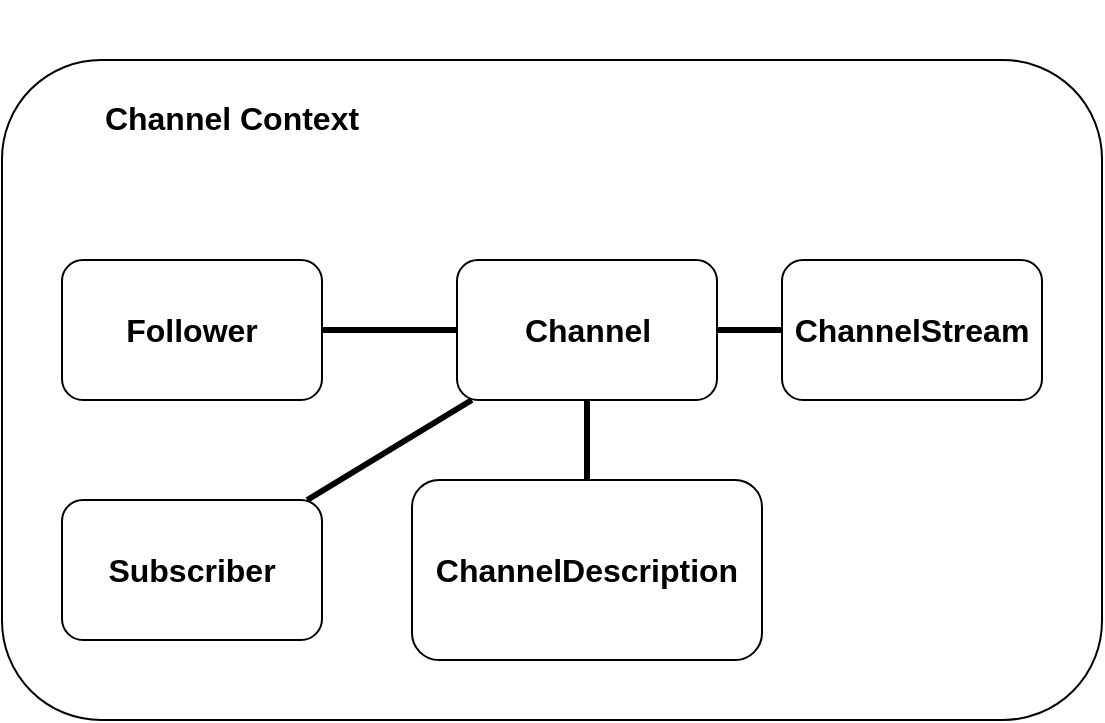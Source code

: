 <mxfile>
    <diagram id="_NiuC_yrdkO8kt6QhC4k" name="V1">
        <mxGraphModel dx="652" dy="633" grid="1" gridSize="10" guides="1" tooltips="1" connect="1" arrows="1" fold="1" page="1" pageScale="1" pageWidth="850" pageHeight="1100" math="0" shadow="0">
            <root>
                <mxCell id="0"/>
                <mxCell id="1" parent="0"/>
                <mxCell id="-JBojq7FPXSVw2BBmTVK-1" value="" style="group" parent="1" vertex="1" connectable="0">
                    <mxGeometry x="210" y="110" width="550" height="360" as="geometry"/>
                </mxCell>
                <mxCell id="-JBojq7FPXSVw2BBmTVK-2" value="" style="rounded=1;whiteSpace=wrap;html=1;fontSize=14;container=0;" parent="-JBojq7FPXSVw2BBmTVK-1" vertex="1">
                    <mxGeometry y="30" width="550" height="330" as="geometry"/>
                </mxCell>
                <mxCell id="-JBojq7FPXSVw2BBmTVK-3" value="&lt;font style=&quot;font-size: 16px;&quot;&gt;&lt;b&gt;Channel Context&lt;/b&gt;&lt;/font&gt;" style="text;html=1;strokeColor=none;fillColor=none;align=center;verticalAlign=middle;whiteSpace=wrap;rounded=0;fontSize=14;container=0;" parent="-JBojq7FPXSVw2BBmTVK-1" vertex="1">
                    <mxGeometry x="15" y="44" width="200" height="30" as="geometry"/>
                </mxCell>
                <mxCell id="-JBojq7FPXSVw2BBmTVK-4" value="&lt;font color=&quot;#000000&quot;&gt;&lt;b&gt;Channel&lt;/b&gt;&lt;/font&gt;" style="rounded=1;whiteSpace=wrap;html=1;fontSize=16;fontColor=#FFFFFF;" parent="-JBojq7FPXSVw2BBmTVK-1" vertex="1">
                    <mxGeometry x="227.5" y="130" width="130" height="70" as="geometry"/>
                </mxCell>
                <mxCell id="-JBojq7FPXSVw2BBmTVK-5" value="&lt;font color=&quot;#000000&quot;&gt;&lt;b&gt;ChannelStream&lt;/b&gt;&lt;/font&gt;" style="rounded=1;whiteSpace=wrap;html=1;fontSize=16;fontColor=#FFFFFF;" parent="-JBojq7FPXSVw2BBmTVK-1" vertex="1">
                    <mxGeometry x="390" y="130" width="130" height="70" as="geometry"/>
                </mxCell>
                <mxCell id="-JBojq7FPXSVw2BBmTVK-6" style="edgeStyle=none;html=1;strokeColor=default;strokeWidth=3;fontSize=16;fontColor=#000000;endArrow=none;endFill=0;" parent="-JBojq7FPXSVw2BBmTVK-1" source="-JBojq7FPXSVw2BBmTVK-4" target="-JBojq7FPXSVw2BBmTVK-5" edge="1">
                    <mxGeometry relative="1" as="geometry"/>
                </mxCell>
                <mxCell id="-JBojq7FPXSVw2BBmTVK-7" value="&lt;font color=&quot;#000000&quot;&gt;&lt;b&gt;ChannelDescription&lt;/b&gt;&lt;/font&gt;" style="rounded=1;whiteSpace=wrap;html=1;fontSize=16;fontColor=#FFFFFF;" parent="-JBojq7FPXSVw2BBmTVK-1" vertex="1">
                    <mxGeometry x="205" y="240" width="175" height="90" as="geometry"/>
                </mxCell>
                <mxCell id="-JBojq7FPXSVw2BBmTVK-8" style="edgeStyle=none;html=1;strokeColor=default;strokeWidth=3;fontSize=16;fontColor=#000000;endArrow=none;endFill=0;" parent="-JBojq7FPXSVw2BBmTVK-1" source="-JBojq7FPXSVw2BBmTVK-4" target="-JBojq7FPXSVw2BBmTVK-7" edge="1">
                    <mxGeometry relative="1" as="geometry"/>
                </mxCell>
                <mxCell id="-JBojq7FPXSVw2BBmTVK-9" value="&lt;font color=&quot;#000000&quot;&gt;&lt;b&gt;Follower&lt;/b&gt;&lt;/font&gt;" style="rounded=1;whiteSpace=wrap;html=1;fontSize=16;fontColor=#FFFFFF;" parent="-JBojq7FPXSVw2BBmTVK-1" vertex="1">
                    <mxGeometry x="30" y="130" width="130" height="70" as="geometry"/>
                </mxCell>
                <mxCell id="-JBojq7FPXSVw2BBmTVK-10" style="edgeStyle=none;html=1;strokeColor=default;strokeWidth=3;fontSize=16;fontColor=#000000;endArrow=none;endFill=0;" parent="-JBojq7FPXSVw2BBmTVK-1" source="-JBojq7FPXSVw2BBmTVK-4" target="-JBojq7FPXSVw2BBmTVK-9" edge="1">
                    <mxGeometry relative="1" as="geometry"/>
                </mxCell>
                <mxCell id="-JBojq7FPXSVw2BBmTVK-11" value="&lt;font color=&quot;#000000&quot;&gt;&lt;b&gt;Subscriber&lt;/b&gt;&lt;/font&gt;" style="rounded=1;whiteSpace=wrap;html=1;fontSize=16;fontColor=#FFFFFF;" parent="-JBojq7FPXSVw2BBmTVK-1" vertex="1">
                    <mxGeometry x="30" y="250" width="130" height="70" as="geometry"/>
                </mxCell>
                <mxCell id="-JBojq7FPXSVw2BBmTVK-12" style="edgeStyle=none;html=1;strokeColor=default;strokeWidth=3;fontSize=16;fontColor=#000000;endArrow=none;endFill=0;" parent="-JBojq7FPXSVw2BBmTVK-1" source="-JBojq7FPXSVw2BBmTVK-4" target="-JBojq7FPXSVw2BBmTVK-11" edge="1">
                    <mxGeometry relative="1" as="geometry"/>
                </mxCell>
            </root>
        </mxGraphModel>
    </diagram>
    <diagram id="N3MZFxQlsv-xnbAbyV0t" name="event_storming">
        <mxGraphModel dx="1502" dy="1733" grid="1" gridSize="10" guides="1" tooltips="1" connect="1" arrows="1" fold="1" page="1" pageScale="1" pageWidth="850" pageHeight="1100" math="0" shadow="0">
            <root>
                <mxCell id="0"/>
                <mxCell id="1" parent="0"/>
                <mxCell id="lFZYL3ujdIrfbRVy7mhN-54" value="" style="group" parent="1" vertex="1" connectable="0">
                    <mxGeometry x="-70" y="-180" width="780" height="580" as="geometry"/>
                </mxCell>
                <mxCell id="lFZYL3ujdIrfbRVy7mhN-55" value="" style="rounded=1;whiteSpace=wrap;html=1;fontSize=14;" parent="lFZYL3ujdIrfbRVy7mhN-54" vertex="1">
                    <mxGeometry width="780" height="580" as="geometry"/>
                </mxCell>
                <mxCell id="lFZYL3ujdIrfbRVy7mhN-56" value="팔로잉채널" style="fillColor=#FFC82E;strokeColor=none;fontSize=14;" parent="lFZYL3ujdIrfbRVy7mhN-54" vertex="1">
                    <mxGeometry x="491.25" y="150" width="100" height="100" as="geometry"/>
                </mxCell>
                <mxCell id="lFZYL3ujdIrfbRVy7mhN-57" value="회원" style="fillColor=#FFC82E;strokeColor=none;fontSize=14;" parent="lFZYL3ujdIrfbRVy7mhN-54" vertex="1">
                    <mxGeometry x="120" y="155" width="100" height="100" as="geometry"/>
                </mxCell>
                <mxCell id="lFZYL3ujdIrfbRVy7mhN-58" value="회원 가입" style="fillColor=#1EB5BD;strokeColor=none;fontSize=14;" parent="lFZYL3ujdIrfbRVy7mhN-54" vertex="1">
                    <mxGeometry x="60" y="100" width="90" height="90" as="geometry"/>
                </mxCell>
                <mxCell id="lFZYL3ujdIrfbRVy7mhN-59" value="채널 팔로잉됨" style="fillColor=#FFA12D;strokeColor=none;fontSize=14;" parent="lFZYL3ujdIrfbRVy7mhN-54" vertex="1">
                    <mxGeometry x="561.25" y="90" width="100" height="90" as="geometry"/>
                </mxCell>
                <mxCell id="lFZYL3ujdIrfbRVy7mhN-60" value="채널 팔로잉&#10;취소됨" style="fillColor=#FFA12D;strokeColor=none;fontSize=14;" parent="lFZYL3ujdIrfbRVy7mhN-54" vertex="1">
                    <mxGeometry x="561.25" y="220" width="100" height="90" as="geometry"/>
                </mxCell>
                <mxCell id="lFZYL3ujdIrfbRVy7mhN-61" value="회원가입됨" style="fillColor=#FFA12D;strokeColor=none;fontSize=14;" parent="lFZYL3ujdIrfbRVy7mhN-54" vertex="1">
                    <mxGeometry x="190" y="100" width="100" height="90" as="geometry"/>
                </mxCell>
                <mxCell id="lFZYL3ujdIrfbRVy7mhN-62" value="회원" style="fillColor=#FFC82E;strokeColor=none;fontSize=14;" parent="lFZYL3ujdIrfbRVy7mhN-54" vertex="1">
                    <mxGeometry x="40" y="170" width="60" height="70" as="geometry"/>
                </mxCell>
                <mxCell id="lFZYL3ujdIrfbRVy7mhN-63" value="채널 팔로잉" style="fillColor=#1EB5BD;strokeColor=none;fontSize=14;" parent="lFZYL3ujdIrfbRVy7mhN-54" vertex="1">
                    <mxGeometry x="441.25" y="90" width="90" height="90" as="geometry"/>
                </mxCell>
                <mxCell id="lFZYL3ujdIrfbRVy7mhN-64" value="채널 팔로잉 취소" style="fillColor=#1EB5BD;strokeColor=none;fontSize=14;" parent="lFZYL3ujdIrfbRVy7mhN-54" vertex="1">
                    <mxGeometry x="441.25" y="220" width="90" height="90" as="geometry"/>
                </mxCell>
                <mxCell id="lFZYL3ujdIrfbRVy7mhN-65" value="회원" style="fillColor=#FFC82E;strokeColor=none;fontSize=14;" parent="lFZYL3ujdIrfbRVy7mhN-54" vertex="1">
                    <mxGeometry x="408.75" y="170" width="60" height="70" as="geometry"/>
                </mxCell>
                <mxCell id="lFZYL3ujdIrfbRVy7mhN-66" value="&lt;span style=&quot;color: rgb(0, 0, 0); font-family: Helvetica; font-style: normal; font-variant-ligatures: normal; font-variant-caps: normal; letter-spacing: normal; orphans: 2; text-align: center; text-indent: 0px; text-transform: none; widows: 2; word-spacing: 0px; -webkit-text-stroke-width: 0px; background-color: rgb(251, 251, 251); text-decoration-thickness: initial; text-decoration-style: initial; text-decoration-color: initial; float: none; display: inline !important;&quot;&gt;&lt;font style=&quot;font-size: 16px;&quot;&gt;&lt;b&gt;User Context&lt;/b&gt;&lt;/font&gt;&lt;/span&gt;" style="text;whiteSpace=wrap;html=1;fontSize=14;" parent="lFZYL3ujdIrfbRVy7mhN-54" vertex="1">
                    <mxGeometry x="60" y="10" width="160" height="40" as="geometry"/>
                </mxCell>
                <mxCell id="lFZYL3ujdIrfbRVy7mhN-67" value="팔로워&#10;상태 변경" style="fillColor=#83389B;strokeColor=none;fontSize=14;fontStyle=0;fontColor=#FFFFFF;" parent="lFZYL3ujdIrfbRVy7mhN-54" vertex="1">
                    <mxGeometry x="640" y="155" width="90" height="90" as="geometry"/>
                </mxCell>
                <mxCell id="lFZYL3ujdIrfbRVy7mhN-68" value="회원 생성" style="fillColor=#83389B;strokeColor=none;fontSize=14;fontStyle=0;fontColor=#FFFFFF;" parent="lFZYL3ujdIrfbRVy7mhN-54" vertex="1">
                    <mxGeometry x="260" y="165" width="90" height="90" as="geometry"/>
                </mxCell>
                <mxCell id="lFZYL3ujdIrfbRVy7mhN-69" value="구독채널" style="fillColor=#FFC82E;strokeColor=none;fontSize=14;" parent="lFZYL3ujdIrfbRVy7mhN-54" vertex="1">
                    <mxGeometry x="120" y="385" width="100" height="100" as="geometry"/>
                </mxCell>
                <mxCell id="lFZYL3ujdIrfbRVy7mhN-70" value="구독" style="fillColor=#1EB5BD;strokeColor=none;fontSize=14;" parent="lFZYL3ujdIrfbRVy7mhN-54" vertex="1">
                    <mxGeometry x="60" y="330" width="90" height="90" as="geometry"/>
                </mxCell>
                <mxCell id="lFZYL3ujdIrfbRVy7mhN-71" value="구독 취소" style="fillColor=#1EB5BD;strokeColor=none;fontSize=14;" parent="lFZYL3ujdIrfbRVy7mhN-54" vertex="1">
                    <mxGeometry x="60" y="460" width="90" height="90" as="geometry"/>
                </mxCell>
                <mxCell id="lFZYL3ujdIrfbRVy7mhN-72" value="회원" style="fillColor=#FFC82E;strokeColor=none;fontSize=14;" parent="lFZYL3ujdIrfbRVy7mhN-54" vertex="1">
                    <mxGeometry x="40" y="400" width="60" height="70" as="geometry"/>
                </mxCell>
                <mxCell id="lFZYL3ujdIrfbRVy7mhN-73" value="구독 갱신" style="fillColor=#FFA12D;strokeColor=none;fontSize=14;" parent="lFZYL3ujdIrfbRVy7mhN-54" vertex="1">
                    <mxGeometry x="210" y="400" width="70" height="70" as="geometry"/>
                </mxCell>
                <mxCell id="lFZYL3ujdIrfbRVy7mhN-74" value="구독" style="fillColor=#FFA12D;strokeColor=none;fontSize=14;" parent="lFZYL3ujdIrfbRVy7mhN-54" vertex="1">
                    <mxGeometry x="210" y="320" width="70" height="70" as="geometry"/>
                </mxCell>
                <mxCell id="lFZYL3ujdIrfbRVy7mhN-75" value="구독 취소" style="fillColor=#FFA12D;strokeColor=none;fontSize=14;" parent="lFZYL3ujdIrfbRVy7mhN-54" vertex="1">
                    <mxGeometry x="210" y="480" width="70" height="70" as="geometry"/>
                </mxCell>
                <mxCell id="lFZYL3ujdIrfbRVy7mhN-76" value="구독 요청" style="fillColor=#83389B;strokeColor=none;fontSize=14;fontStyle=0;fontColor=#FFFFFF;" parent="lFZYL3ujdIrfbRVy7mhN-54" vertex="1">
                    <mxGeometry x="270" y="380" width="90" height="120" as="geometry"/>
                </mxCell>
                <mxCell id="lFZYL3ujdIrfbRVy7mhN-77" value="회원&#10;구족 정보&#10;갱신" style="fillColor=#83389B;strokeColor=none;fontSize=14;fontStyle=0;fontColor=#FFFFFF;" parent="lFZYL3ujdIrfbRVy7mhN-54" vertex="1">
                    <mxGeometry x="468.75" y="390" width="90" height="90" as="geometry"/>
                </mxCell>
            </root>
        </mxGraphModel>
    </diagram>
    <diagram id="rrRWOHWCN6pNSkYYTB03" name="context_map">
        <mxGraphModel dx="652" dy="1733" grid="1" gridSize="10" guides="1" tooltips="1" connect="1" arrows="1" fold="1" page="1" pageScale="1" pageWidth="850" pageHeight="1100" math="0" shadow="0">
            <root>
                <mxCell id="0"/>
                <mxCell id="1" parent="0"/>
                <mxCell id="gNjFS6LlMgLeSip9vDzk-10" value="" style="group" parent="1" vertex="1" connectable="0">
                    <mxGeometry x="170" y="-155" width="540" height="340" as="geometry"/>
                </mxCell>
                <mxCell id="gNjFS6LlMgLeSip9vDzk-11" value="" style="group" parent="gNjFS6LlMgLeSip9vDzk-10" vertex="1" connectable="0">
                    <mxGeometry width="540" height="335" as="geometry"/>
                </mxCell>
                <mxCell id="gNjFS6LlMgLeSip9vDzk-12" value="" style="rounded=1;whiteSpace=wrap;html=1;fontSize=14;container=0;" parent="gNjFS6LlMgLeSip9vDzk-11" vertex="1">
                    <mxGeometry width="520" height="310" as="geometry"/>
                </mxCell>
                <mxCell id="gNjFS6LlMgLeSip9vDzk-13" value="&lt;span style=&quot;color: rgb(0, 0, 0); font-family: Helvetica; font-style: normal; font-variant-ligatures: normal; font-variant-caps: normal; letter-spacing: normal; orphans: 2; text-align: center; text-indent: 0px; text-transform: none; widows: 2; word-spacing: 0px; -webkit-text-stroke-width: 0px; background-color: rgb(251, 251, 251); text-decoration-thickness: initial; text-decoration-style: initial; text-decoration-color: initial; float: none; display: inline !important;&quot;&gt;&lt;font style=&quot;font-size: 16px;&quot;&gt;&lt;b&gt;User Context&lt;/b&gt;&lt;/font&gt;&lt;/span&gt;" style="text;whiteSpace=wrap;html=1;fontSize=14;container=0;" parent="gNjFS6LlMgLeSip9vDzk-11" vertex="1">
                    <mxGeometry x="60" y="10" width="160" height="40" as="geometry"/>
                </mxCell>
                <mxCell id="gNjFS6LlMgLeSip9vDzk-14" value="&lt;font color=&quot;#000000&quot;&gt;&lt;b&gt;User&lt;/b&gt;&lt;/font&gt;" style="rounded=1;whiteSpace=wrap;html=1;fontSize=16;fontColor=#FFFFFF;" parent="gNjFS6LlMgLeSip9vDzk-11" vertex="1">
                    <mxGeometry x="185" y="55" width="130" height="70" as="geometry"/>
                </mxCell>
                <mxCell id="gNjFS6LlMgLeSip9vDzk-15" style="edgeStyle=none;html=1;strokeColor=default;strokeWidth=3;fontSize=16;fontColor=#000000;endArrow=none;endFill=0;" parent="gNjFS6LlMgLeSip9vDzk-11" source="gNjFS6LlMgLeSip9vDzk-16" target="gNjFS6LlMgLeSip9vDzk-14" edge="1">
                    <mxGeometry relative="1" as="geometry"/>
                </mxCell>
                <mxCell id="gNjFS6LlMgLeSip9vDzk-16" value="&lt;font color=&quot;#000000&quot;&gt;&lt;b&gt;SubscribeChannel&lt;/b&gt;&lt;/font&gt;" style="rounded=1;whiteSpace=wrap;html=1;fontSize=16;fontColor=#FFFFFF;" parent="gNjFS6LlMgLeSip9vDzk-11" vertex="1">
                    <mxGeometry x="25" y="155" width="150" height="90" as="geometry"/>
                </mxCell>
                <mxCell id="gNjFS6LlMgLeSip9vDzk-17" style="edgeStyle=none;html=1;strokeColor=default;strokeWidth=3;fontSize=16;fontColor=#000000;endArrow=none;endFill=0;" parent="gNjFS6LlMgLeSip9vDzk-11" source="gNjFS6LlMgLeSip9vDzk-18" target="gNjFS6LlMgLeSip9vDzk-14" edge="1">
                    <mxGeometry relative="1" as="geometry"/>
                </mxCell>
                <mxCell id="gNjFS6LlMgLeSip9vDzk-18" value="&lt;b style=&quot;border-color: var(--border-color); color: rgb(0, 0, 0);&quot;&gt;FolloweeChannel&lt;/b&gt;" style="rounded=1;whiteSpace=wrap;html=1;fontSize=16;fontColor=#FFFFFF;" parent="gNjFS6LlMgLeSip9vDzk-11" vertex="1">
                    <mxGeometry x="345" y="155" width="150" height="90" as="geometry"/>
                </mxCell>
            </root>
        </mxGraphModel>
    </diagram>
</mxfile>